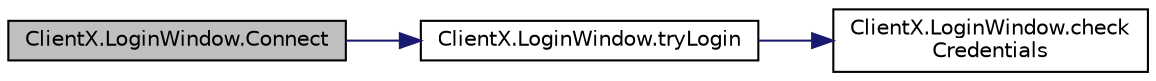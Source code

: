 digraph "ClientX.LoginWindow.Connect"
{
 // INTERACTIVE_SVG=YES
 // LATEX_PDF_SIZE
  edge [fontname="Helvetica",fontsize="10",labelfontname="Helvetica",labelfontsize="10"];
  node [fontname="Helvetica",fontsize="10",shape=record];
  rankdir="LR";
  Node1 [label="ClientX.LoginWindow.Connect",height=0.2,width=0.4,color="black", fillcolor="grey75", style="filled", fontcolor="black",tooltip=" "];
  Node1 -> Node2 [color="midnightblue",fontsize="10",style="solid",fontname="Helvetica"];
  Node2 [label="ClientX.LoginWindow.tryLogin",height=0.2,width=0.4,color="black", fillcolor="white", style="filled",URL="$class_client_x_1_1_login_window.html#a05d761f1af7ca2d5245fda4368a0bf11",tooltip="Funkcja sprawdza czy oba pola logowania są wypełnione i zwraca komunikat do użytkownika,..."];
  Node2 -> Node3 [color="midnightblue",fontsize="10",style="solid",fontname="Helvetica"];
  Node3 [label="ClientX.LoginWindow.check\lCredentials",height=0.2,width=0.4,color="black", fillcolor="white", style="filled",URL="$class_client_x_1_1_login_window.html#a9d3decb2ac436a2c4a92b022028116c9",tooltip="Walidacja poprawności danych logowania"];
}
